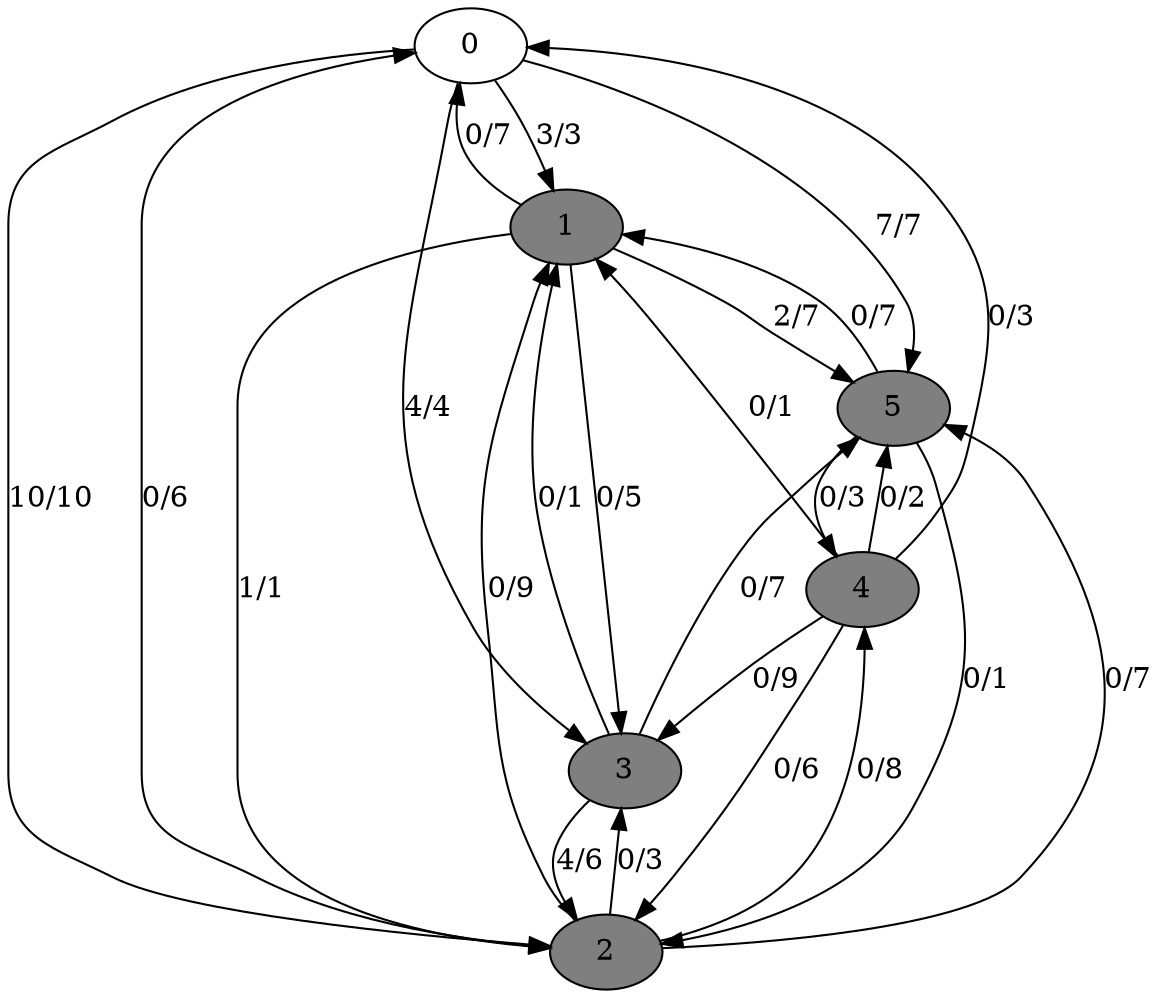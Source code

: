 digraph G {
	0[style=filled fillcolor=grey100];
	0->1[label ="3/3"] ;
	0->2[label ="10/10"] ;
	0->3[label ="4/4"] ;
	0->5[label ="7/7"] ;
	1[style=filled fillcolor=grey50];
	1->0[label ="0/7"] ;
	1->2[label ="1/1"] ;
	1->3[label ="0/5"] ;
	1->5[label ="2/7"] ;
	2[style=filled fillcolor=grey50];
	2->0[label ="0/6"] ;
	2->1[label ="0/9"] ;
	2->3[label ="0/3"] ;
	2->4[label ="0/8"] ;
	2->5[label ="0/7"] ;
	3[style=filled fillcolor=grey50];
	3->1[label ="0/1"] ;
	3->2[label ="4/6"] ;
	3->5[label ="0/7"] ;
	4[style=filled fillcolor=grey50];
	4->0[label ="0/3"] ;
	4->1[label ="0/1"] ;
	4->2[label ="0/6"] ;
	4->3[label ="0/9"] ;
	4->5[label ="0/2"] ;
	5[style=filled fillcolor=grey50];
	5->1[label ="0/7"] ;
	5->2[label ="0/1"] ;
	5->4[label ="0/3"] ;
}
